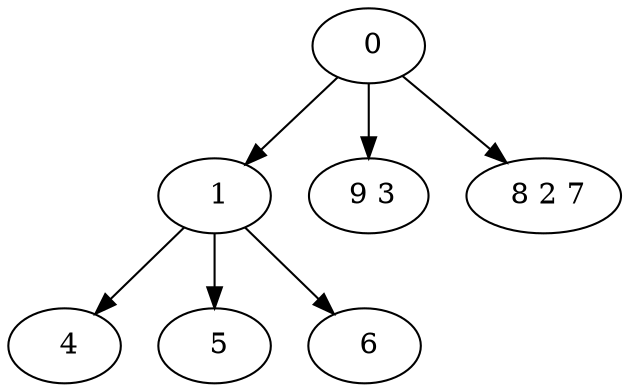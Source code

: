 digraph mytree {
" 0" -> " 1";
" 0" -> " 9 3";
" 0" -> " 8 2 7";
" 1" -> " 4";
" 1" -> " 5";
" 1" -> " 6";
" 9 3";
" 8 2 7";
" 4";
" 5";
" 6";
}
